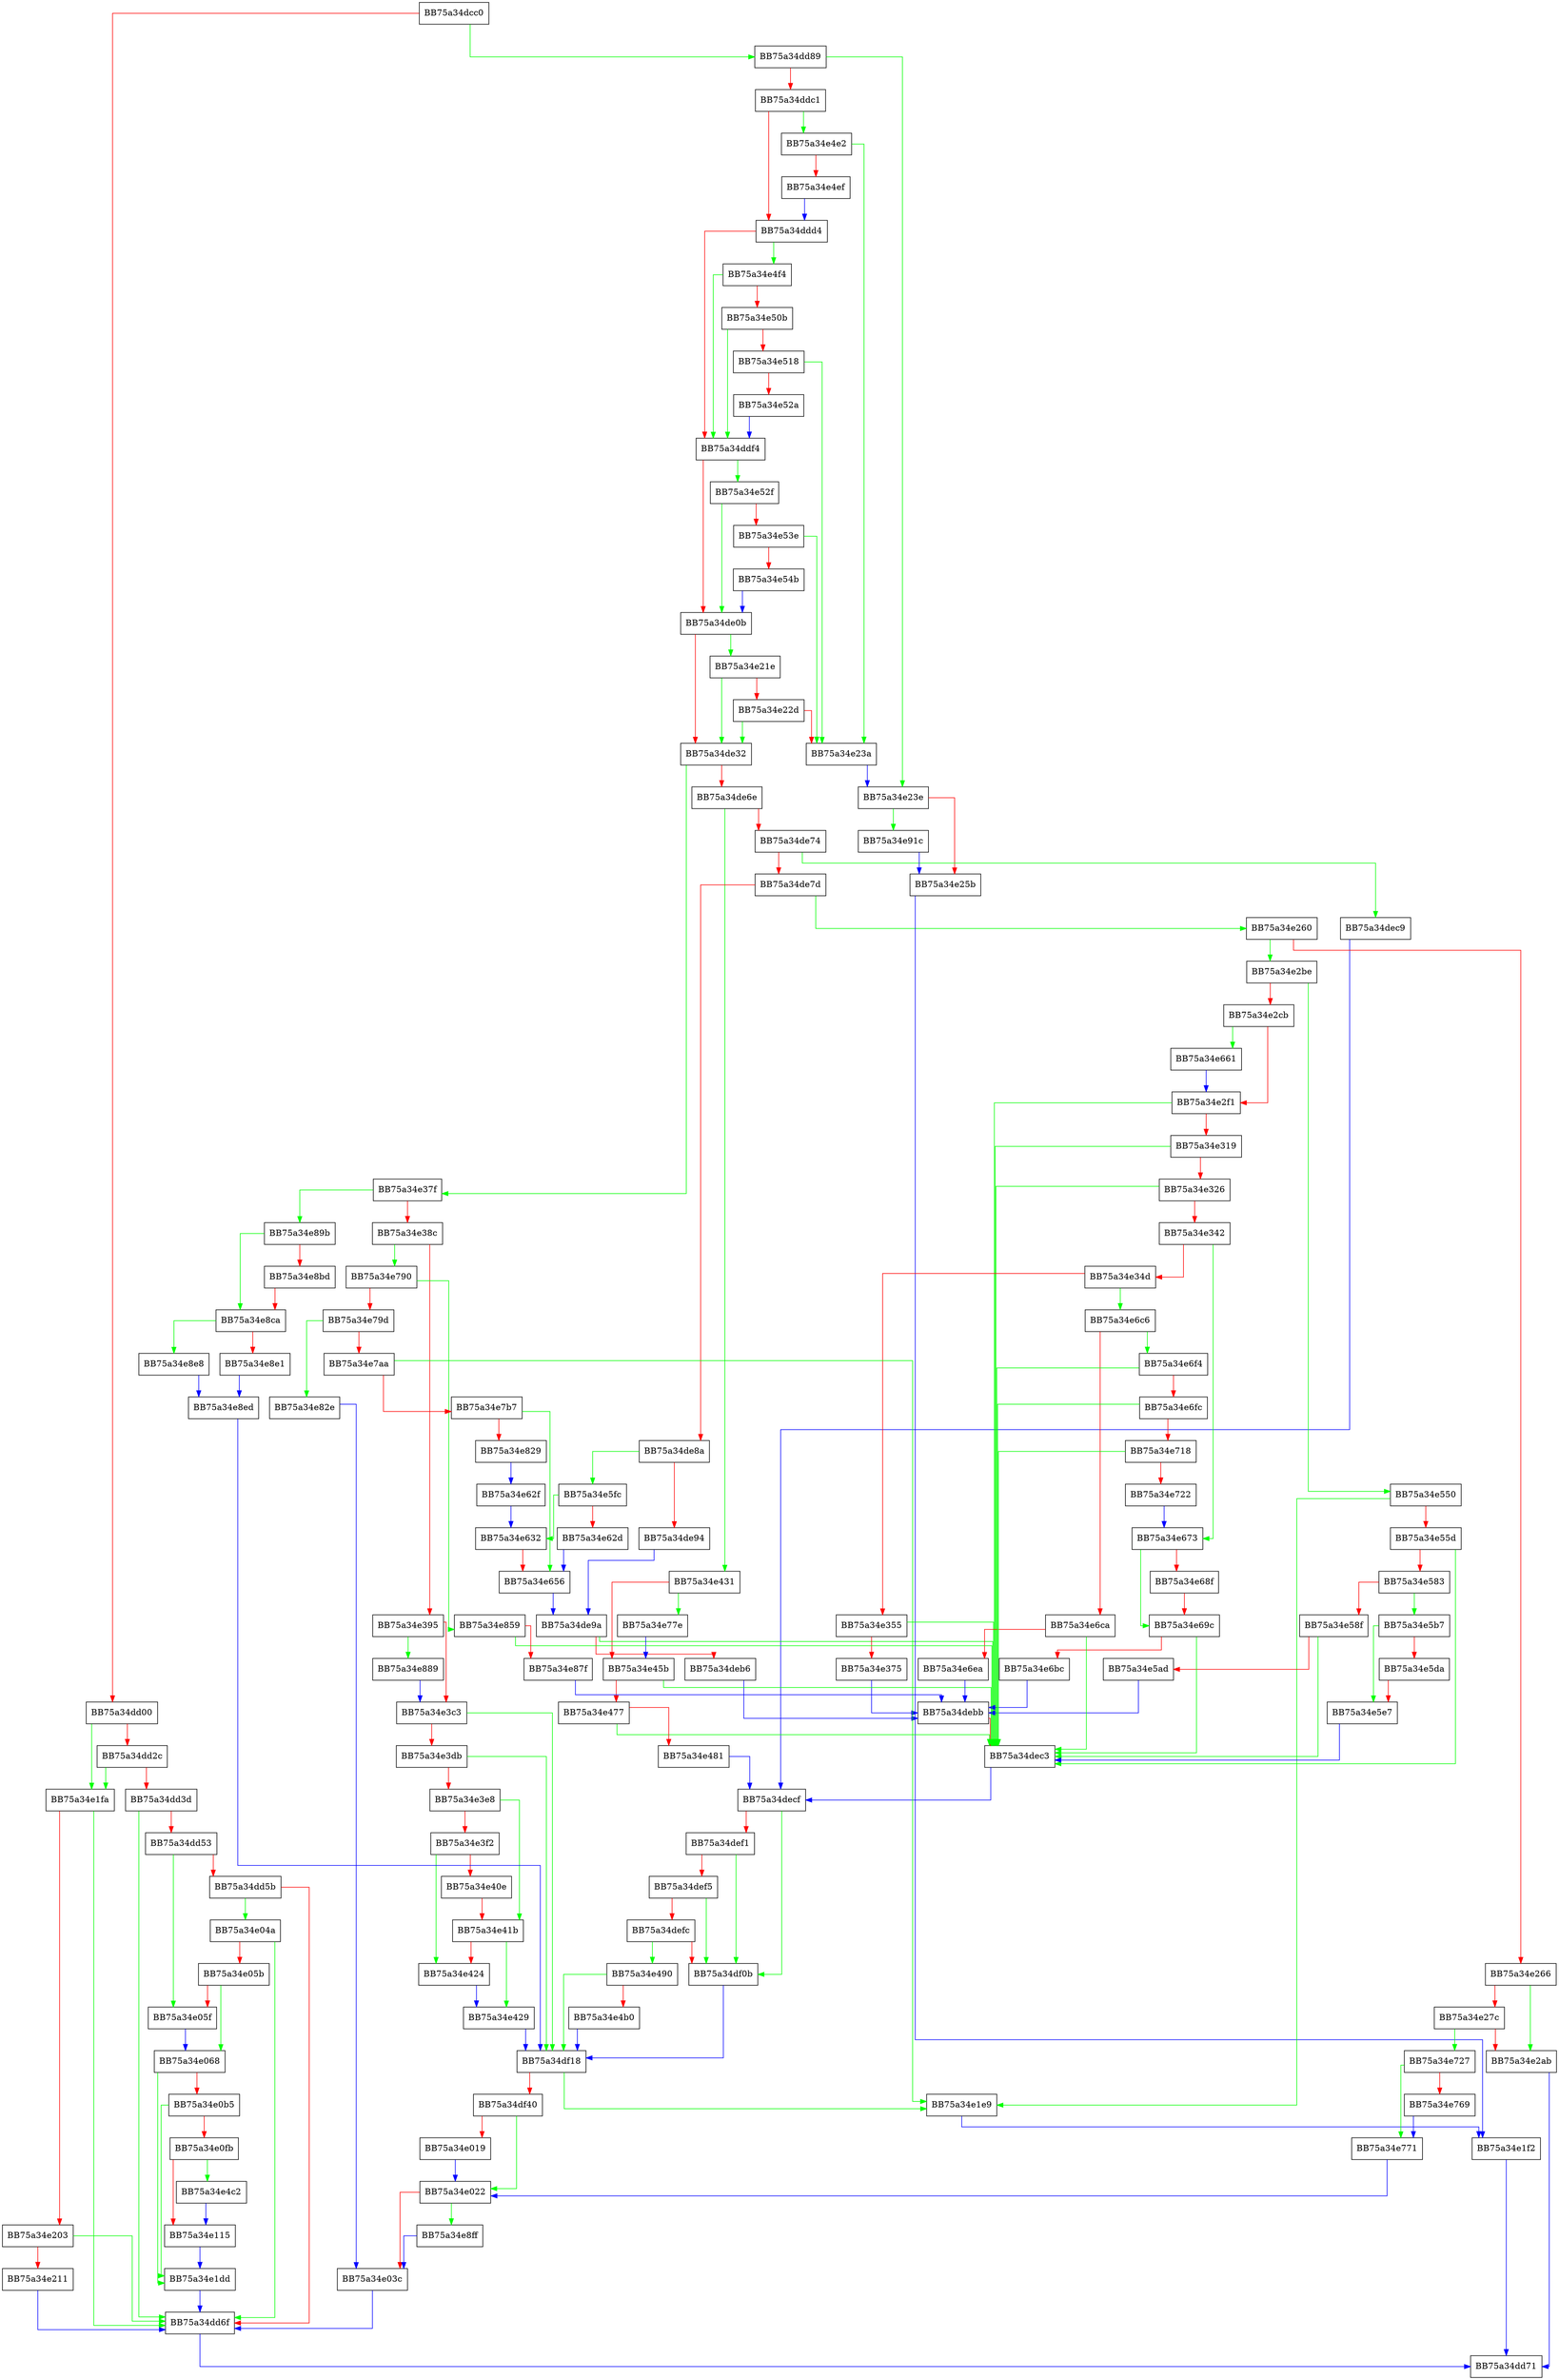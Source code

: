 digraph handle_exception {
  node [shape="box"];
  graph [splines=ortho];
  BB75a34dcc0 -> BB75a34dd89 [color="green"];
  BB75a34dcc0 -> BB75a34dd00 [color="red"];
  BB75a34dd00 -> BB75a34e1fa [color="green"];
  BB75a34dd00 -> BB75a34dd2c [color="red"];
  BB75a34dd2c -> BB75a34e1fa [color="green"];
  BB75a34dd2c -> BB75a34dd3d [color="red"];
  BB75a34dd3d -> BB75a34dd6f [color="green"];
  BB75a34dd3d -> BB75a34dd53 [color="red"];
  BB75a34dd53 -> BB75a34e05f [color="green"];
  BB75a34dd53 -> BB75a34dd5b [color="red"];
  BB75a34dd5b -> BB75a34e04a [color="green"];
  BB75a34dd5b -> BB75a34dd6f [color="red"];
  BB75a34dd6f -> BB75a34dd71 [color="blue"];
  BB75a34dd89 -> BB75a34e23e [color="green"];
  BB75a34dd89 -> BB75a34ddc1 [color="red"];
  BB75a34ddc1 -> BB75a34e4e2 [color="green"];
  BB75a34ddc1 -> BB75a34ddd4 [color="red"];
  BB75a34ddd4 -> BB75a34e4f4 [color="green"];
  BB75a34ddd4 -> BB75a34ddf4 [color="red"];
  BB75a34ddf4 -> BB75a34e52f [color="green"];
  BB75a34ddf4 -> BB75a34de0b [color="red"];
  BB75a34de0b -> BB75a34e21e [color="green"];
  BB75a34de0b -> BB75a34de32 [color="red"];
  BB75a34de32 -> BB75a34e37f [color="green"];
  BB75a34de32 -> BB75a34de6e [color="red"];
  BB75a34de6e -> BB75a34e431 [color="green"];
  BB75a34de6e -> BB75a34de74 [color="red"];
  BB75a34de74 -> BB75a34dec9 [color="green"];
  BB75a34de74 -> BB75a34de7d [color="red"];
  BB75a34de7d -> BB75a34e260 [color="green"];
  BB75a34de7d -> BB75a34de8a [color="red"];
  BB75a34de8a -> BB75a34e5fc [color="green"];
  BB75a34de8a -> BB75a34de94 [color="red"];
  BB75a34de94 -> BB75a34de9a [color="blue"];
  BB75a34de9a -> BB75a34dec3 [color="green"];
  BB75a34de9a -> BB75a34deb6 [color="red"];
  BB75a34deb6 -> BB75a34debb [color="blue"];
  BB75a34debb -> BB75a34dec3 [color="red"];
  BB75a34dec3 -> BB75a34decf [color="blue"];
  BB75a34dec9 -> BB75a34decf [color="blue"];
  BB75a34decf -> BB75a34df0b [color="green"];
  BB75a34decf -> BB75a34def1 [color="red"];
  BB75a34def1 -> BB75a34df0b [color="green"];
  BB75a34def1 -> BB75a34def5 [color="red"];
  BB75a34def5 -> BB75a34df0b [color="green"];
  BB75a34def5 -> BB75a34defc [color="red"];
  BB75a34defc -> BB75a34e490 [color="green"];
  BB75a34defc -> BB75a34df0b [color="red"];
  BB75a34df0b -> BB75a34df18 [color="blue"];
  BB75a34df18 -> BB75a34e1e9 [color="green"];
  BB75a34df18 -> BB75a34df40 [color="red"];
  BB75a34df40 -> BB75a34e022 [color="green"];
  BB75a34df40 -> BB75a34e019 [color="red"];
  BB75a34e019 -> BB75a34e022 [color="blue"];
  BB75a34e022 -> BB75a34e8ff [color="green"];
  BB75a34e022 -> BB75a34e03c [color="red"];
  BB75a34e03c -> BB75a34dd6f [color="blue"];
  BB75a34e04a -> BB75a34dd6f [color="green"];
  BB75a34e04a -> BB75a34e05b [color="red"];
  BB75a34e05b -> BB75a34e068 [color="green"];
  BB75a34e05b -> BB75a34e05f [color="red"];
  BB75a34e05f -> BB75a34e068 [color="blue"];
  BB75a34e068 -> BB75a34e1dd [color="green"];
  BB75a34e068 -> BB75a34e0b5 [color="red"];
  BB75a34e0b5 -> BB75a34e1dd [color="green"];
  BB75a34e0b5 -> BB75a34e0fb [color="red"];
  BB75a34e0fb -> BB75a34e4c2 [color="green"];
  BB75a34e0fb -> BB75a34e115 [color="red"];
  BB75a34e115 -> BB75a34e1dd [color="blue"];
  BB75a34e1dd -> BB75a34dd6f [color="blue"];
  BB75a34e1e9 -> BB75a34e1f2 [color="blue"];
  BB75a34e1f2 -> BB75a34dd71 [color="blue"];
  BB75a34e1fa -> BB75a34dd6f [color="green"];
  BB75a34e1fa -> BB75a34e203 [color="red"];
  BB75a34e203 -> BB75a34dd6f [color="green"];
  BB75a34e203 -> BB75a34e211 [color="red"];
  BB75a34e211 -> BB75a34dd6f [color="blue"];
  BB75a34e21e -> BB75a34de32 [color="green"];
  BB75a34e21e -> BB75a34e22d [color="red"];
  BB75a34e22d -> BB75a34de32 [color="green"];
  BB75a34e22d -> BB75a34e23a [color="red"];
  BB75a34e23a -> BB75a34e23e [color="blue"];
  BB75a34e23e -> BB75a34e91c [color="green"];
  BB75a34e23e -> BB75a34e25b [color="red"];
  BB75a34e25b -> BB75a34e1f2 [color="blue"];
  BB75a34e260 -> BB75a34e2be [color="green"];
  BB75a34e260 -> BB75a34e266 [color="red"];
  BB75a34e266 -> BB75a34e2ab [color="green"];
  BB75a34e266 -> BB75a34e27c [color="red"];
  BB75a34e27c -> BB75a34e727 [color="green"];
  BB75a34e27c -> BB75a34e2ab [color="red"];
  BB75a34e2ab -> BB75a34dd71 [color="blue"];
  BB75a34e2be -> BB75a34e550 [color="green"];
  BB75a34e2be -> BB75a34e2cb [color="red"];
  BB75a34e2cb -> BB75a34e661 [color="green"];
  BB75a34e2cb -> BB75a34e2f1 [color="red"];
  BB75a34e2f1 -> BB75a34dec3 [color="green"];
  BB75a34e2f1 -> BB75a34e319 [color="red"];
  BB75a34e319 -> BB75a34dec3 [color="green"];
  BB75a34e319 -> BB75a34e326 [color="red"];
  BB75a34e326 -> BB75a34dec3 [color="green"];
  BB75a34e326 -> BB75a34e342 [color="red"];
  BB75a34e342 -> BB75a34e673 [color="green"];
  BB75a34e342 -> BB75a34e34d [color="red"];
  BB75a34e34d -> BB75a34e6c6 [color="green"];
  BB75a34e34d -> BB75a34e355 [color="red"];
  BB75a34e355 -> BB75a34dec3 [color="green"];
  BB75a34e355 -> BB75a34e375 [color="red"];
  BB75a34e375 -> BB75a34debb [color="blue"];
  BB75a34e37f -> BB75a34e89b [color="green"];
  BB75a34e37f -> BB75a34e38c [color="red"];
  BB75a34e38c -> BB75a34e790 [color="green"];
  BB75a34e38c -> BB75a34e395 [color="red"];
  BB75a34e395 -> BB75a34e889 [color="green"];
  BB75a34e395 -> BB75a34e3c3 [color="red"];
  BB75a34e3c3 -> BB75a34df18 [color="green"];
  BB75a34e3c3 -> BB75a34e3db [color="red"];
  BB75a34e3db -> BB75a34df18 [color="green"];
  BB75a34e3db -> BB75a34e3e8 [color="red"];
  BB75a34e3e8 -> BB75a34e41b [color="green"];
  BB75a34e3e8 -> BB75a34e3f2 [color="red"];
  BB75a34e3f2 -> BB75a34e424 [color="green"];
  BB75a34e3f2 -> BB75a34e40e [color="red"];
  BB75a34e40e -> BB75a34e41b [color="red"];
  BB75a34e41b -> BB75a34e429 [color="green"];
  BB75a34e41b -> BB75a34e424 [color="red"];
  BB75a34e424 -> BB75a34e429 [color="blue"];
  BB75a34e429 -> BB75a34df18 [color="blue"];
  BB75a34e431 -> BB75a34e77e [color="green"];
  BB75a34e431 -> BB75a34e45b [color="red"];
  BB75a34e45b -> BB75a34dec3 [color="green"];
  BB75a34e45b -> BB75a34e477 [color="red"];
  BB75a34e477 -> BB75a34dec3 [color="green"];
  BB75a34e477 -> BB75a34e481 [color="red"];
  BB75a34e481 -> BB75a34decf [color="blue"];
  BB75a34e490 -> BB75a34df18 [color="green"];
  BB75a34e490 -> BB75a34e4b0 [color="red"];
  BB75a34e4b0 -> BB75a34df18 [color="blue"];
  BB75a34e4c2 -> BB75a34e115 [color="blue"];
  BB75a34e4e2 -> BB75a34e23a [color="green"];
  BB75a34e4e2 -> BB75a34e4ef [color="red"];
  BB75a34e4ef -> BB75a34ddd4 [color="blue"];
  BB75a34e4f4 -> BB75a34ddf4 [color="green"];
  BB75a34e4f4 -> BB75a34e50b [color="red"];
  BB75a34e50b -> BB75a34ddf4 [color="green"];
  BB75a34e50b -> BB75a34e518 [color="red"];
  BB75a34e518 -> BB75a34e23a [color="green"];
  BB75a34e518 -> BB75a34e52a [color="red"];
  BB75a34e52a -> BB75a34ddf4 [color="blue"];
  BB75a34e52f -> BB75a34de0b [color="green"];
  BB75a34e52f -> BB75a34e53e [color="red"];
  BB75a34e53e -> BB75a34e23a [color="green"];
  BB75a34e53e -> BB75a34e54b [color="red"];
  BB75a34e54b -> BB75a34de0b [color="blue"];
  BB75a34e550 -> BB75a34e1e9 [color="green"];
  BB75a34e550 -> BB75a34e55d [color="red"];
  BB75a34e55d -> BB75a34dec3 [color="green"];
  BB75a34e55d -> BB75a34e583 [color="red"];
  BB75a34e583 -> BB75a34e5b7 [color="green"];
  BB75a34e583 -> BB75a34e58f [color="red"];
  BB75a34e58f -> BB75a34dec3 [color="green"];
  BB75a34e58f -> BB75a34e5ad [color="red"];
  BB75a34e5ad -> BB75a34debb [color="blue"];
  BB75a34e5b7 -> BB75a34e5e7 [color="green"];
  BB75a34e5b7 -> BB75a34e5da [color="red"];
  BB75a34e5da -> BB75a34e5e7 [color="red"];
  BB75a34e5e7 -> BB75a34dec3 [color="blue"];
  BB75a34e5fc -> BB75a34e632 [color="green"];
  BB75a34e5fc -> BB75a34e62d [color="red"];
  BB75a34e62d -> BB75a34e656 [color="blue"];
  BB75a34e62f -> BB75a34e632 [color="blue"];
  BB75a34e632 -> BB75a34e656 [color="red"];
  BB75a34e656 -> BB75a34de9a [color="blue"];
  BB75a34e661 -> BB75a34e2f1 [color="blue"];
  BB75a34e673 -> BB75a34e69c [color="green"];
  BB75a34e673 -> BB75a34e68f [color="red"];
  BB75a34e68f -> BB75a34e69c [color="red"];
  BB75a34e69c -> BB75a34dec3 [color="green"];
  BB75a34e69c -> BB75a34e6bc [color="red"];
  BB75a34e6bc -> BB75a34debb [color="blue"];
  BB75a34e6c6 -> BB75a34e6f4 [color="green"];
  BB75a34e6c6 -> BB75a34e6ca [color="red"];
  BB75a34e6ca -> BB75a34dec3 [color="green"];
  BB75a34e6ca -> BB75a34e6ea [color="red"];
  BB75a34e6ea -> BB75a34debb [color="blue"];
  BB75a34e6f4 -> BB75a34dec3 [color="green"];
  BB75a34e6f4 -> BB75a34e6fc [color="red"];
  BB75a34e6fc -> BB75a34dec3 [color="green"];
  BB75a34e6fc -> BB75a34e718 [color="red"];
  BB75a34e718 -> BB75a34dec3 [color="green"];
  BB75a34e718 -> BB75a34e722 [color="red"];
  BB75a34e722 -> BB75a34e673 [color="blue"];
  BB75a34e727 -> BB75a34e771 [color="green"];
  BB75a34e727 -> BB75a34e769 [color="red"];
  BB75a34e769 -> BB75a34e771 [color="blue"];
  BB75a34e771 -> BB75a34e022 [color="blue"];
  BB75a34e77e -> BB75a34e45b [color="blue"];
  BB75a34e790 -> BB75a34e859 [color="green"];
  BB75a34e790 -> BB75a34e79d [color="red"];
  BB75a34e79d -> BB75a34e82e [color="green"];
  BB75a34e79d -> BB75a34e7aa [color="red"];
  BB75a34e7aa -> BB75a34e1e9 [color="green"];
  BB75a34e7aa -> BB75a34e7b7 [color="red"];
  BB75a34e7b7 -> BB75a34e656 [color="green"];
  BB75a34e7b7 -> BB75a34e829 [color="red"];
  BB75a34e829 -> BB75a34e62f [color="blue"];
  BB75a34e82e -> BB75a34e03c [color="blue"];
  BB75a34e859 -> BB75a34dec3 [color="green"];
  BB75a34e859 -> BB75a34e87f [color="red"];
  BB75a34e87f -> BB75a34debb [color="blue"];
  BB75a34e889 -> BB75a34e3c3 [color="blue"];
  BB75a34e89b -> BB75a34e8ca [color="green"];
  BB75a34e89b -> BB75a34e8bd [color="red"];
  BB75a34e8bd -> BB75a34e8ca [color="red"];
  BB75a34e8ca -> BB75a34e8e8 [color="green"];
  BB75a34e8ca -> BB75a34e8e1 [color="red"];
  BB75a34e8e1 -> BB75a34e8ed [color="blue"];
  BB75a34e8e8 -> BB75a34e8ed [color="blue"];
  BB75a34e8ed -> BB75a34df18 [color="blue"];
  BB75a34e8ff -> BB75a34e03c [color="blue"];
  BB75a34e91c -> BB75a34e25b [color="blue"];
}